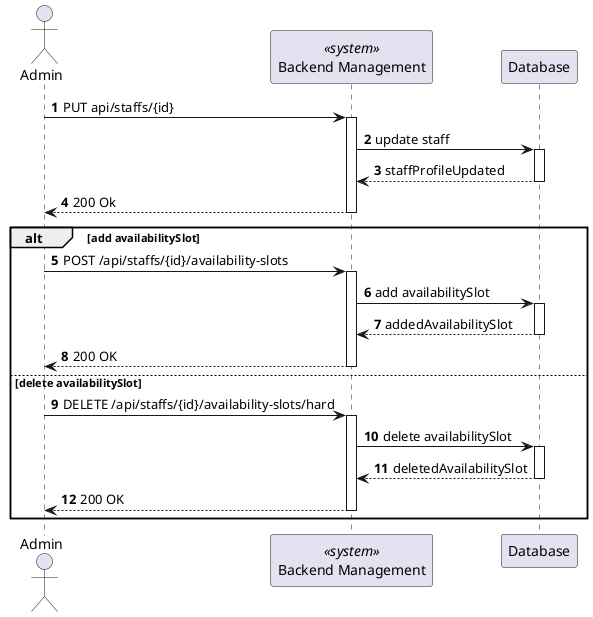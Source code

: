 @startuml

autonumber
actor Admin as "Admin"
participant BE as "Backend Management" <<system>>
participant DB as "Database"


Admin-> BE : PUT api/staffs/{id}
activate BE

BE -> DB : update staff

activate DB 

DB --> BE : staffProfileUpdated

deactivate DB 

Admin <-- BE : 200 Ok

deactivate BE
 alt add availabilitySlot
            Admin -> BE : POST /api/staffs/{id}/availability-slots
            activate BE
            BE -> DB : add availabilitySlot
            activate DB 
            DB --> BE : addedAvailabilitySlot
            deactivate DB 
                Admin <-- BE : 200 OK
            deactivate BE
        else delete availabilitySlot
            Admin -> BE : DELETE /api/staffs/{id}/availability-slots/hard
            activate BE
            BE -> DB : delete availabilitySlot
            activate DB 
            DB --> BE : deletedAvailabilitySlot
            deactivate DB 
                Admin <-- BE : 200 OK
            deactivate BE
 end

@enduml